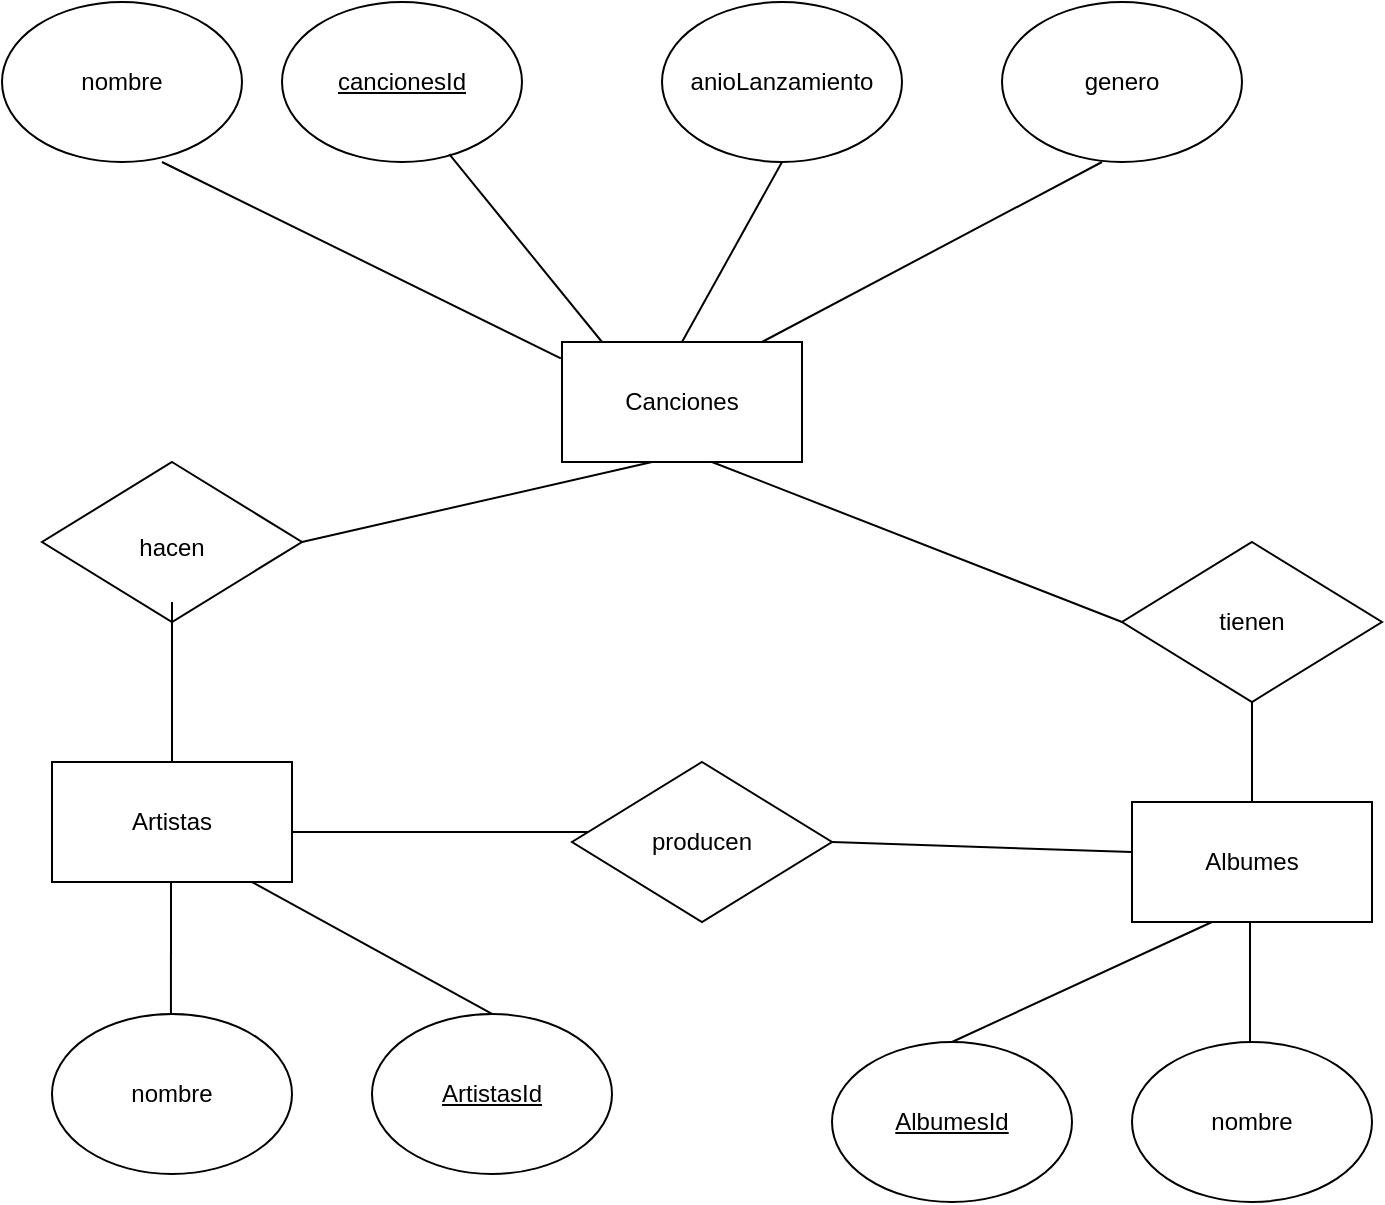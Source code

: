 <mxfile version="26.0.14">
  <diagram id="R2lEEEUBdFMjLlhIrx00" name="Page-1">
    <mxGraphModel dx="984" dy="528" grid="1" gridSize="10" guides="1" tooltips="1" connect="1" arrows="1" fold="1" page="1" pageScale="1" pageWidth="850" pageHeight="1100" math="0" shadow="0" extFonts="Permanent Marker^https://fonts.googleapis.com/css?family=Permanent+Marker">
      <root>
        <mxCell id="0" />
        <mxCell id="1" parent="0" />
        <mxCell id="xaC-LAVxSsfaFMYe6mu6-1" value="" style="rounded=0;whiteSpace=wrap;html=1;" parent="1" vertex="1">
          <mxGeometry x="145" y="430" width="120" height="60" as="geometry" />
        </mxCell>
        <mxCell id="xaC-LAVxSsfaFMYe6mu6-2" value="" style="rounded=0;whiteSpace=wrap;html=1;" parent="1" vertex="1">
          <mxGeometry x="145" y="430" width="120" height="60" as="geometry" />
        </mxCell>
        <mxCell id="xaC-LAVxSsfaFMYe6mu6-3" value="" style="rounded=0;whiteSpace=wrap;html=1;" parent="1" vertex="1">
          <mxGeometry x="685" y="450" width="120" height="60" as="geometry" />
        </mxCell>
        <mxCell id="xaC-LAVxSsfaFMYe6mu6-4" value="Artistas" style="text;html=1;align=center;verticalAlign=middle;whiteSpace=wrap;rounded=0;" parent="1" vertex="1">
          <mxGeometry x="175" y="445" width="60" height="30" as="geometry" />
        </mxCell>
        <mxCell id="xaC-LAVxSsfaFMYe6mu6-5" value="Albumes" style="text;html=1;align=center;verticalAlign=middle;whiteSpace=wrap;rounded=0;" parent="1" vertex="1">
          <mxGeometry x="715" y="465" width="60" height="30" as="geometry" />
        </mxCell>
        <mxCell id="xaC-LAVxSsfaFMYe6mu6-6" value="" style="rounded=0;whiteSpace=wrap;html=1;" parent="1" vertex="1">
          <mxGeometry x="400" y="220" width="120" height="60" as="geometry" />
        </mxCell>
        <mxCell id="xaC-LAVxSsfaFMYe6mu6-7" value="Canciones" style="text;html=1;align=center;verticalAlign=middle;whiteSpace=wrap;rounded=0;" parent="1" vertex="1">
          <mxGeometry x="430" y="235" width="60" height="30" as="geometry" />
        </mxCell>
        <mxCell id="xaC-LAVxSsfaFMYe6mu6-8" value="" style="ellipse;whiteSpace=wrap;html=1;" parent="1" vertex="1">
          <mxGeometry x="145" y="555.98" width="120" height="80" as="geometry" />
        </mxCell>
        <mxCell id="xaC-LAVxSsfaFMYe6mu6-10" value="" style="endArrow=none;html=1;rounded=0;" parent="1" edge="1">
          <mxGeometry width="50" height="50" relative="1" as="geometry">
            <mxPoint x="204.47" y="555.98" as="sourcePoint" />
            <mxPoint x="204.51" y="490" as="targetPoint" />
          </mxGeometry>
        </mxCell>
        <mxCell id="xaC-LAVxSsfaFMYe6mu6-11" value="nombre" style="text;html=1;align=center;verticalAlign=middle;whiteSpace=wrap;rounded=0;" parent="1" vertex="1">
          <mxGeometry x="175" y="580.98" width="60" height="30" as="geometry" />
        </mxCell>
        <mxCell id="xaC-LAVxSsfaFMYe6mu6-13" value="" style="endArrow=none;html=1;rounded=0;exitX=0.5;exitY=0;exitDx=0;exitDy=0;" parent="1" edge="1">
          <mxGeometry width="50" height="50" relative="1" as="geometry">
            <mxPoint x="744" y="570" as="sourcePoint" />
            <mxPoint x="744" y="510" as="targetPoint" />
          </mxGeometry>
        </mxCell>
        <mxCell id="xaC-LAVxSsfaFMYe6mu6-15" value="" style="ellipse;whiteSpace=wrap;html=1;" parent="1" vertex="1">
          <mxGeometry x="685" y="570" width="120" height="80" as="geometry" />
        </mxCell>
        <mxCell id="xaC-LAVxSsfaFMYe6mu6-16" value="nombre" style="text;html=1;align=center;verticalAlign=middle;whiteSpace=wrap;rounded=0;" parent="1" vertex="1">
          <mxGeometry x="715" y="595" width="60" height="30" as="geometry" />
        </mxCell>
        <mxCell id="xaC-LAVxSsfaFMYe6mu6-17" value="" style="endArrow=none;html=1;rounded=0;entryX=-0.005;entryY=0.136;entryDx=0;entryDy=0;entryPerimeter=0;" parent="1" target="xaC-LAVxSsfaFMYe6mu6-6" edge="1">
          <mxGeometry width="50" height="50" relative="1" as="geometry">
            <mxPoint x="200" y="130" as="sourcePoint" />
            <mxPoint x="390" y="220" as="targetPoint" />
          </mxGeometry>
        </mxCell>
        <mxCell id="xaC-LAVxSsfaFMYe6mu6-18" value="" style="endArrow=none;html=1;rounded=0;" parent="1" edge="1">
          <mxGeometry width="50" height="50" relative="1" as="geometry">
            <mxPoint x="500" y="220" as="sourcePoint" />
            <mxPoint x="670" y="130" as="targetPoint" />
          </mxGeometry>
        </mxCell>
        <mxCell id="xaC-LAVxSsfaFMYe6mu6-19" value="" style="endArrow=none;html=1;rounded=0;entryX=0.5;entryY=1;entryDx=0;entryDy=0;" parent="1" target="xaC-LAVxSsfaFMYe6mu6-21" edge="1">
          <mxGeometry width="50" height="50" relative="1" as="geometry">
            <mxPoint x="460" y="220" as="sourcePoint" />
            <mxPoint x="460" y="130" as="targetPoint" />
          </mxGeometry>
        </mxCell>
        <mxCell id="xaC-LAVxSsfaFMYe6mu6-20" value="" style="ellipse;whiteSpace=wrap;html=1;" parent="1" vertex="1">
          <mxGeometry x="120" y="50" width="120" height="80" as="geometry" />
        </mxCell>
        <mxCell id="xaC-LAVxSsfaFMYe6mu6-21" value="" style="ellipse;whiteSpace=wrap;html=1;" parent="1" vertex="1">
          <mxGeometry x="450" y="50" width="120" height="80" as="geometry" />
        </mxCell>
        <mxCell id="xaC-LAVxSsfaFMYe6mu6-22" value="" style="ellipse;whiteSpace=wrap;html=1;" parent="1" vertex="1">
          <mxGeometry x="620" y="50" width="120" height="80" as="geometry" />
        </mxCell>
        <mxCell id="xaC-LAVxSsfaFMYe6mu6-23" value="nombre" style="text;html=1;align=center;verticalAlign=middle;whiteSpace=wrap;rounded=0;" parent="1" vertex="1">
          <mxGeometry x="150" y="75" width="60" height="30" as="geometry" />
        </mxCell>
        <mxCell id="xaC-LAVxSsfaFMYe6mu6-24" value="anioLanzamiento" style="text;html=1;align=center;verticalAlign=middle;whiteSpace=wrap;rounded=0;" parent="1" vertex="1">
          <mxGeometry x="480" y="75" width="60" height="30" as="geometry" />
        </mxCell>
        <mxCell id="xaC-LAVxSsfaFMYe6mu6-25" value="genero" style="text;html=1;align=center;verticalAlign=middle;whiteSpace=wrap;rounded=0;" parent="1" vertex="1">
          <mxGeometry x="650" y="75" width="60" height="30" as="geometry" />
        </mxCell>
        <mxCell id="xaC-LAVxSsfaFMYe6mu6-26" value="" style="rhombus;whiteSpace=wrap;html=1;" parent="1" vertex="1">
          <mxGeometry x="140" y="280" width="130" height="80" as="geometry" />
        </mxCell>
        <mxCell id="xaC-LAVxSsfaFMYe6mu6-27" value="hacen" style="text;html=1;align=center;verticalAlign=middle;whiteSpace=wrap;rounded=0;" parent="1" vertex="1">
          <mxGeometry x="175" y="305" width="60" height="35" as="geometry" />
        </mxCell>
        <mxCell id="xaC-LAVxSsfaFMYe6mu6-28" value="" style="endArrow=none;html=1;rounded=0;" parent="1" edge="1">
          <mxGeometry width="50" height="50" relative="1" as="geometry">
            <mxPoint x="205" y="430" as="sourcePoint" />
            <mxPoint x="205" y="350" as="targetPoint" />
          </mxGeometry>
        </mxCell>
        <mxCell id="xaC-LAVxSsfaFMYe6mu6-29" value="" style="endArrow=none;html=1;rounded=0;exitX=1;exitY=0.5;exitDx=0;exitDy=0;" parent="1" source="xaC-LAVxSsfaFMYe6mu6-26" edge="1">
          <mxGeometry width="50" height="50" relative="1" as="geometry">
            <mxPoint x="395" y="330" as="sourcePoint" />
            <mxPoint x="445" y="280" as="targetPoint" />
          </mxGeometry>
        </mxCell>
        <mxCell id="xaC-LAVxSsfaFMYe6mu6-30" value="" style="rhombus;whiteSpace=wrap;html=1;" parent="1" vertex="1">
          <mxGeometry x="680" y="320" width="130" height="80" as="geometry" />
        </mxCell>
        <mxCell id="xaC-LAVxSsfaFMYe6mu6-32" value="tienen" style="text;html=1;align=center;verticalAlign=middle;whiteSpace=wrap;rounded=0;" parent="1" vertex="1">
          <mxGeometry x="715" y="345" width="60" height="30" as="geometry" />
        </mxCell>
        <mxCell id="xaC-LAVxSsfaFMYe6mu6-33" value="" style="endArrow=none;html=1;rounded=0;entryX=0.75;entryY=1;entryDx=0;entryDy=0;exitX=0;exitY=0.5;exitDx=0;exitDy=0;" parent="1" source="xaC-LAVxSsfaFMYe6mu6-30" edge="1">
          <mxGeometry width="50" height="50" relative="1" as="geometry">
            <mxPoint x="535" y="330" as="sourcePoint" />
            <mxPoint x="475" y="280" as="targetPoint" />
          </mxGeometry>
        </mxCell>
        <mxCell id="xaC-LAVxSsfaFMYe6mu6-34" value="" style="endArrow=none;html=1;rounded=0;entryX=0.5;entryY=1;entryDx=0;entryDy=0;" parent="1" target="xaC-LAVxSsfaFMYe6mu6-30" edge="1">
          <mxGeometry width="50" height="50" relative="1" as="geometry">
            <mxPoint x="745" y="450" as="sourcePoint" />
            <mxPoint x="795" y="400" as="targetPoint" />
          </mxGeometry>
        </mxCell>
        <mxCell id="xaC-LAVxSsfaFMYe6mu6-37" value="" style="endArrow=none;html=1;rounded=0;" parent="1" edge="1">
          <mxGeometry width="50" height="50" relative="1" as="geometry">
            <mxPoint x="535" y="470" as="sourcePoint" />
            <mxPoint x="685" y="475" as="targetPoint" />
            <Array as="points" />
          </mxGeometry>
        </mxCell>
        <mxCell id="xaC-LAVxSsfaFMYe6mu6-38" value="" style="endArrow=none;html=1;rounded=0;" parent="1" edge="1">
          <mxGeometry width="50" height="50" relative="1" as="geometry">
            <mxPoint x="265" y="465" as="sourcePoint" />
            <mxPoint x="415" y="465" as="targetPoint" />
          </mxGeometry>
        </mxCell>
        <mxCell id="xaC-LAVxSsfaFMYe6mu6-39" value="" style="rhombus;whiteSpace=wrap;html=1;" parent="1" vertex="1">
          <mxGeometry x="405" y="430" width="130" height="80" as="geometry" />
        </mxCell>
        <mxCell id="xaC-LAVxSsfaFMYe6mu6-40" value="producen" style="text;html=1;align=center;verticalAlign=middle;whiteSpace=wrap;rounded=0;" parent="1" vertex="1">
          <mxGeometry x="440" y="455" width="60" height="30" as="geometry" />
        </mxCell>
        <mxCell id="xaC-LAVxSsfaFMYe6mu6-41" value="&lt;u&gt;cancionesId&lt;/u&gt;" style="ellipse;whiteSpace=wrap;html=1;" parent="1" vertex="1">
          <mxGeometry x="260" y="50" width="120" height="80" as="geometry" />
        </mxCell>
        <mxCell id="xaC-LAVxSsfaFMYe6mu6-43" value="" style="endArrow=none;html=1;rounded=0;entryX=0.697;entryY=0.951;entryDx=0;entryDy=0;entryPerimeter=0;" parent="1" target="xaC-LAVxSsfaFMYe6mu6-41" edge="1">
          <mxGeometry width="50" height="50" relative="1" as="geometry">
            <mxPoint x="420" y="220" as="sourcePoint" />
            <mxPoint x="470" y="170" as="targetPoint" />
          </mxGeometry>
        </mxCell>
        <mxCell id="xaC-LAVxSsfaFMYe6mu6-44" value="&lt;u&gt;ArtistasId&lt;/u&gt;" style="ellipse;whiteSpace=wrap;html=1;" parent="1" vertex="1">
          <mxGeometry x="305" y="555.98" width="120" height="80" as="geometry" />
        </mxCell>
        <mxCell id="xaC-LAVxSsfaFMYe6mu6-45" value="&lt;u&gt;AlbumesId&lt;/u&gt;" style="ellipse;whiteSpace=wrap;html=1;" parent="1" vertex="1">
          <mxGeometry x="535" y="570" width="120" height="80" as="geometry" />
        </mxCell>
        <mxCell id="xaC-LAVxSsfaFMYe6mu6-46" value="" style="endArrow=none;html=1;rounded=0;exitX=0.5;exitY=0;exitDx=0;exitDy=0;" parent="1" source="xaC-LAVxSsfaFMYe6mu6-44" edge="1">
          <mxGeometry width="50" height="50" relative="1" as="geometry">
            <mxPoint x="195" y="540" as="sourcePoint" />
            <mxPoint x="245" y="490" as="targetPoint" />
          </mxGeometry>
        </mxCell>
        <mxCell id="xaC-LAVxSsfaFMYe6mu6-47" value="" style="endArrow=none;html=1;rounded=0;exitX=0.5;exitY=0;exitDx=0;exitDy=0;" parent="1" source="xaC-LAVxSsfaFMYe6mu6-45" edge="1">
          <mxGeometry width="50" height="50" relative="1" as="geometry">
            <mxPoint x="675" y="560" as="sourcePoint" />
            <mxPoint x="725" y="510" as="targetPoint" />
          </mxGeometry>
        </mxCell>
      </root>
    </mxGraphModel>
  </diagram>
</mxfile>
